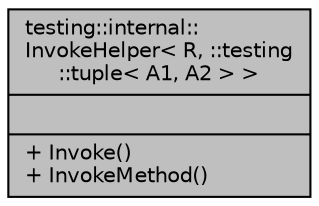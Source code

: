 digraph "testing::internal::InvokeHelper&lt; R, ::testing::tuple&lt; A1, A2 &gt; &gt;"
{
  edge [fontname="Helvetica",fontsize="10",labelfontname="Helvetica",labelfontsize="10"];
  node [fontname="Helvetica",fontsize="10",shape=record];
  Node1 [label="{testing::internal::\lInvokeHelper\< R, ::testing\l::tuple\< A1, A2 \> \>\n||+ Invoke()\l+ InvokeMethod()\l}",height=0.2,width=0.4,color="black", fillcolor="grey75", style="filled", fontcolor="black"];
}
